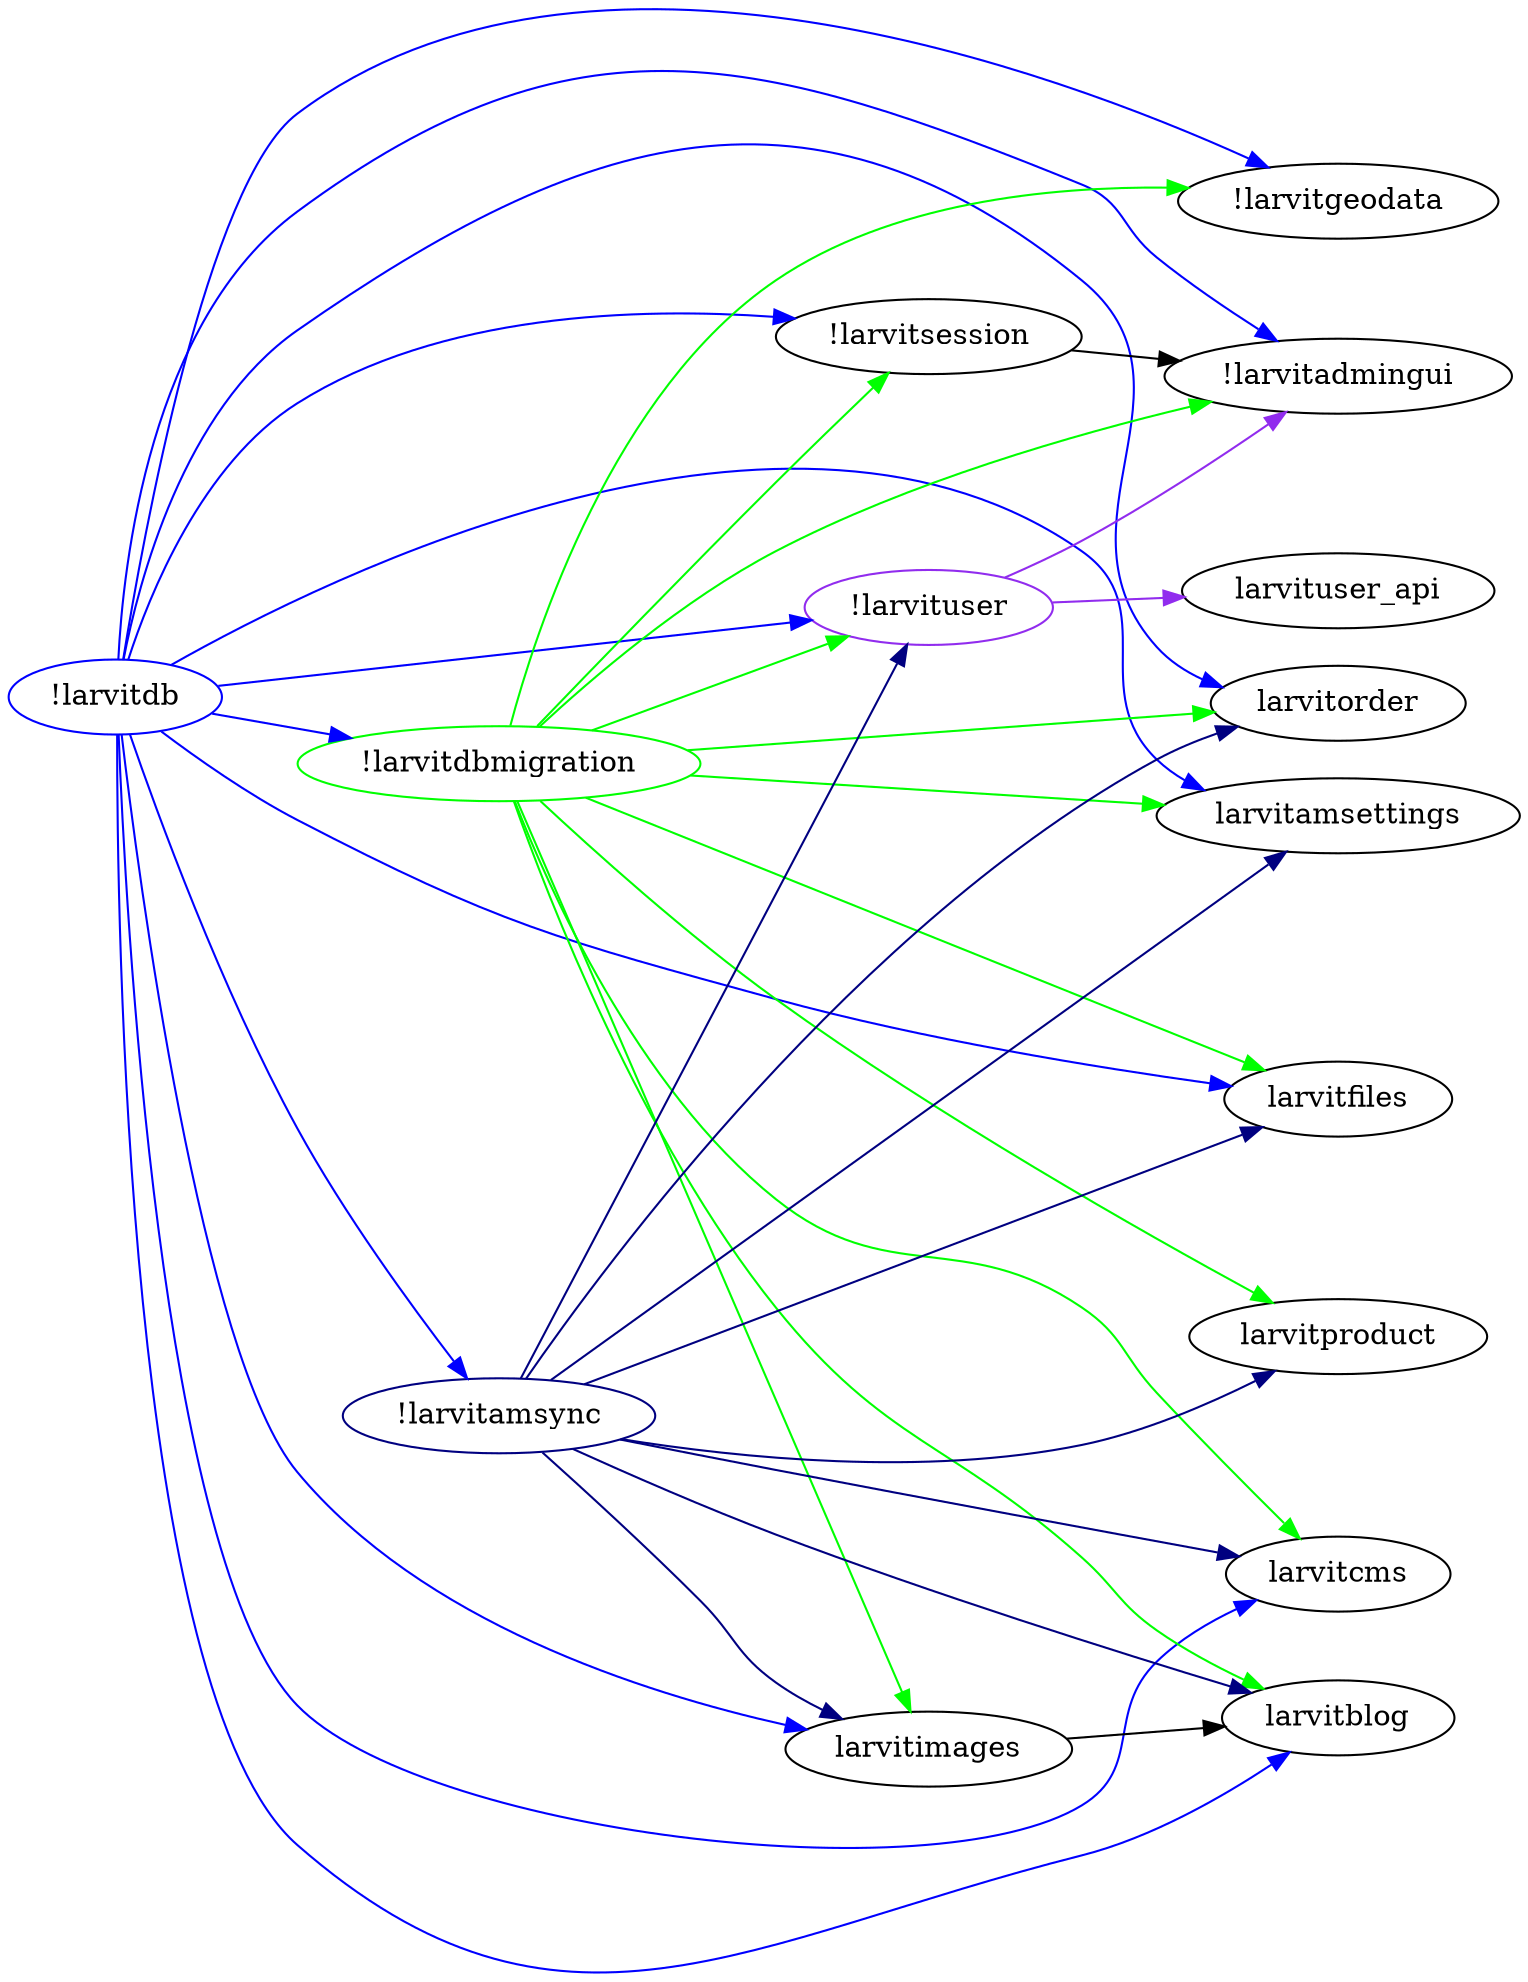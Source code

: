 digraph larvitlibs {
	rank=same
	rankdir=LR;

	subgraph childs_1 {
		larvitdb [color = blue, label = "!larvitdb"]
	}

	subgraph childs_last {
		larvituser_api
		larvitadmingui [label = "!larvitadmingui"]
		larvitproduct
		larvitgeodata [label = "!larvitgeodata"]
		larvitamsettings
		larvitorder
		larvitfiles
		larvitcms
	}

	edge [style=invis, weight=2]

	larvitdbmigration [color = green, label = "!larvitdbmigration"]
	larvituser [color = purple2, label = "!larvituser"]
	larvitimages
	larvitsession [label = "!larvitsession"]
	larvitamsync [color = navyblue, label = "!larvitamsync"]

	edge [style=solid, weight=1]

	larvitdb -> larvitadmingui [color = blue]
	larvitdb -> larvituser [color = blue]
	larvitdb -> larvitblog [color = blue]
	larvitdb -> larvitgeodata [color = blue]
	larvitdb -> larvitfiles [color = blue]
	larvitdb -> larvitdbmigration [color = blue]
	larvitdb -> larvitsession [color = blue]
	larvitdb -> larvitimages [color = blue]
	larvitdb -> larvitamsettings [color = blue]
	larvitdb -> larvitamsync [color = blue]
	larvitdb -> larvitorder [color = blue]
	larvitdb -> larvitcms [color = blue]

	larvitdbmigration -> larvitadmingui [color = green]
	larvitdbmigration -> larvitcms [color = green]
	larvitdbmigration -> larvituser [color = green]
	larvitdbmigration -> larvitblog [color = green]
	larvitdbmigration -> larvitgeodata [color = green]
	larvitdbmigration -> larvitfiles [color = green]
	larvitdbmigration -> larvitsession [color = green]
	larvitdbmigration -> larvitimages [color = green]
	larvitdbmigration -> larvitamsettings [color = green]
	larvitdbmigration -> larvitorder [color = green]
	larvitdbmigration -> larvitproduct [color = green]

	larvituser -> larvitadmingui [color = purple2]
	larvituser -> larvituser_api [color = purple2]

	larvitimages -> larvitblog

	larvitsession -> larvitadmingui

	larvitamsync -> larvitfiles [color = navyblue]
	larvitamsync -> larvitblog [color = navyblue]
	larvitamsync -> larvitproduct [color = navyblue]
	larvitamsync -> larvitorder [color = navyblue]
	larvitamsync -> larvitamsettings [color = navyblue]
	larvitamsync -> larvituser [color = navyblue]
	larvitamsync -> larvitimages [color = navyblue]
	larvitamsync -> larvitcms [color = navyblue]
}
